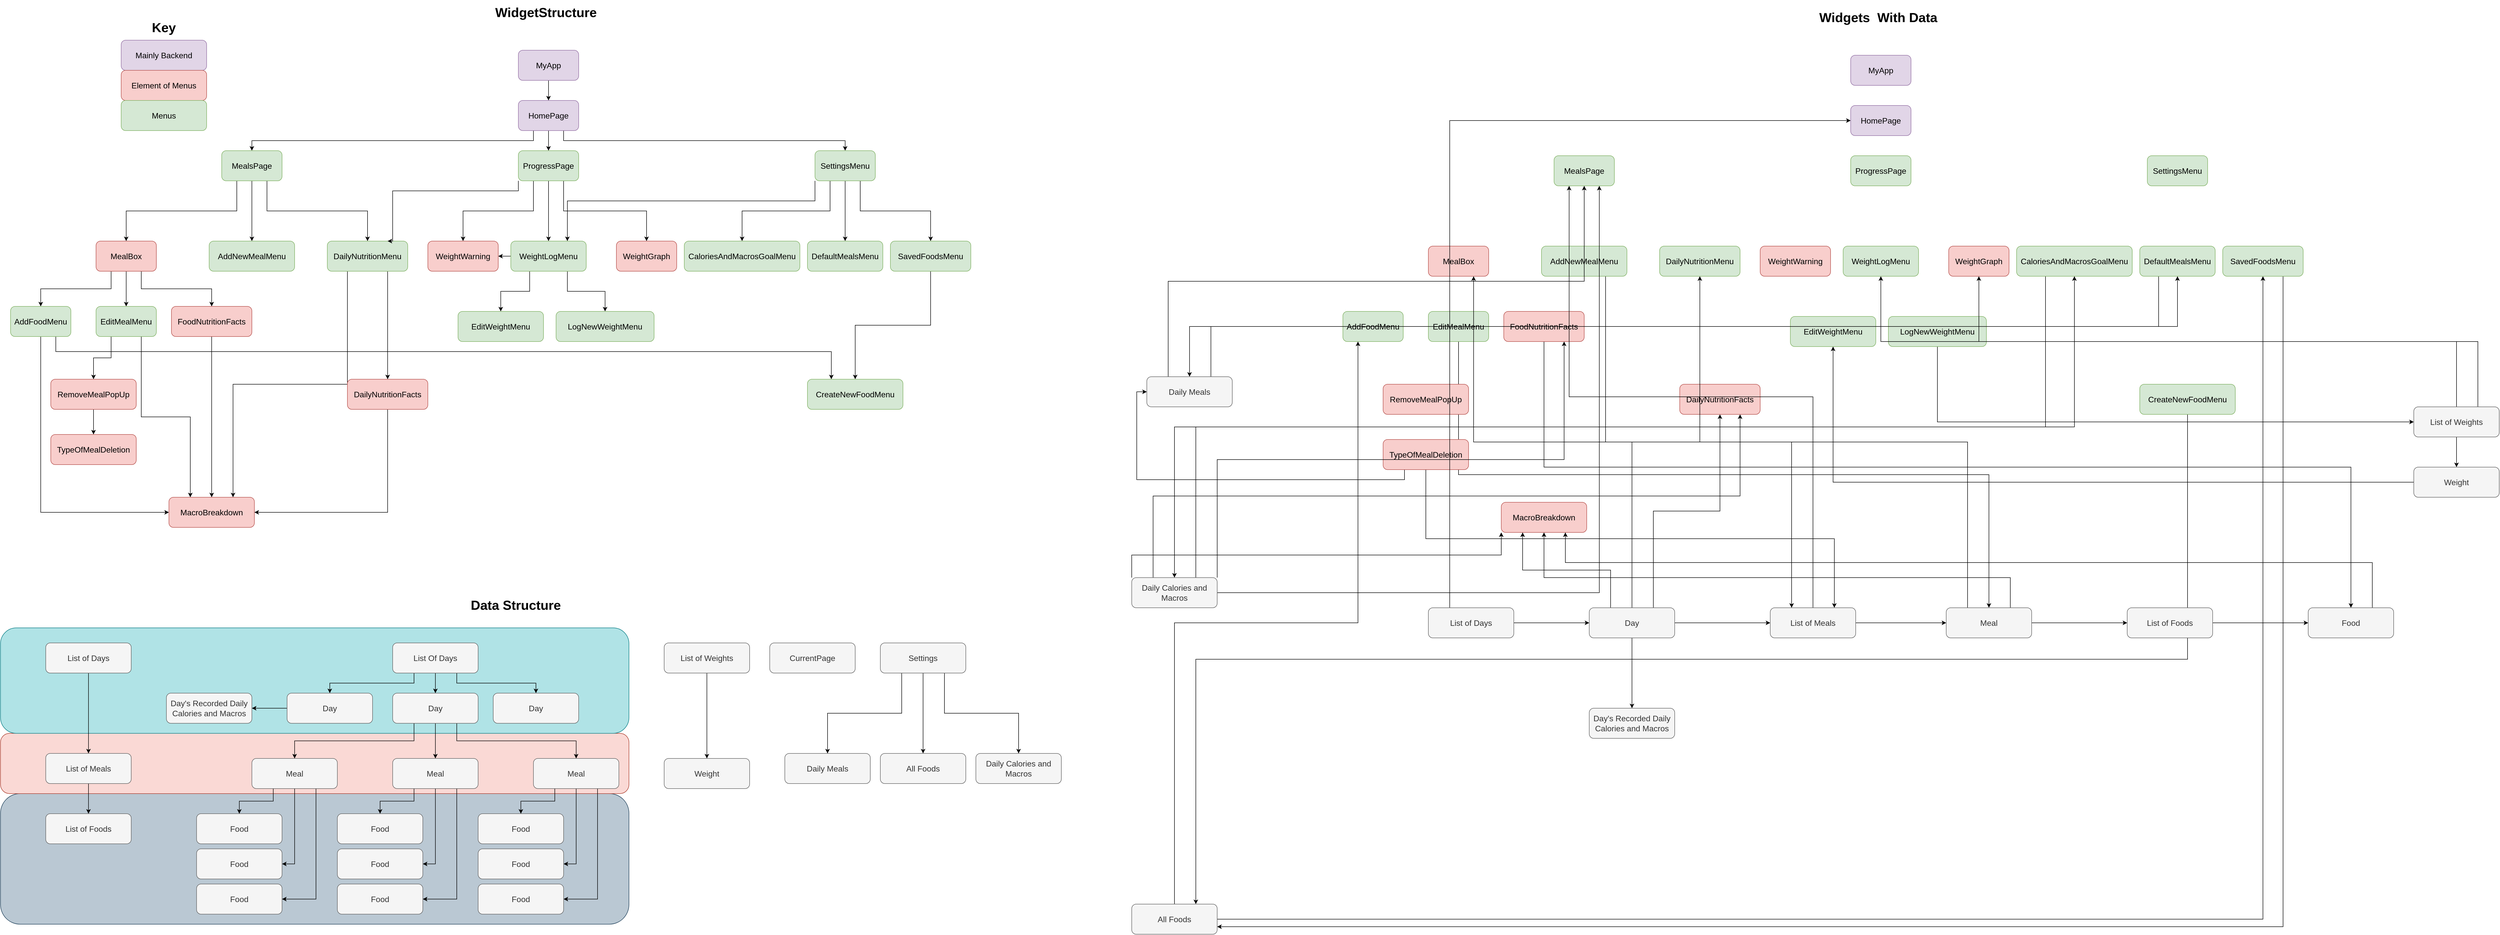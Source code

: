 <mxfile version="27.1.4">
  <diagram name="Page-1" id="GpMNLTKQVCM_7AERzQnK">
    <mxGraphModel dx="2887" dy="2219" grid="1" gridSize="10" guides="1" tooltips="1" connect="1" arrows="1" fold="1" page="1" pageScale="1" pageWidth="850" pageHeight="1100" math="0" shadow="0">
      <root>
        <mxCell id="0" />
        <mxCell id="1" parent="0" />
        <mxCell id="REJr0tu38mBbnm2SPOuz-141" value="" style="rounded=1;whiteSpace=wrap;html=1;fillColor=#bac8d3;strokeColor=#23445d;" parent="1" vertex="1">
          <mxGeometry x="-680" y="1460" width="1250" height="260" as="geometry" />
        </mxCell>
        <mxCell id="REJr0tu38mBbnm2SPOuz-140" value="" style="rounded=1;whiteSpace=wrap;html=1;fillColor=#fad9d5;strokeColor=#ae4132;" parent="1" vertex="1">
          <mxGeometry x="-680" y="1340" width="1250" height="120" as="geometry" />
        </mxCell>
        <mxCell id="REJr0tu38mBbnm2SPOuz-139" value="" style="rounded=1;whiteSpace=wrap;html=1;fillColor=#b0e3e6;strokeColor=#0e8088;" parent="1" vertex="1">
          <mxGeometry x="-680" y="1130" width="1250" height="210" as="geometry" />
        </mxCell>
        <mxCell id="REJr0tu38mBbnm2SPOuz-14" style="edgeStyle=orthogonalEdgeStyle;rounded=0;orthogonalLoop=1;jettySize=auto;html=1;exitX=0.25;exitY=1;exitDx=0;exitDy=0;entryX=0.5;entryY=0;entryDx=0;entryDy=0;" parent="1" source="REJr0tu38mBbnm2SPOuz-1" target="REJr0tu38mBbnm2SPOuz-3" edge="1">
          <mxGeometry relative="1" as="geometry" />
        </mxCell>
        <mxCell id="REJr0tu38mBbnm2SPOuz-43" style="edgeStyle=orthogonalEdgeStyle;rounded=0;orthogonalLoop=1;jettySize=auto;html=1;exitX=0.5;exitY=1;exitDx=0;exitDy=0;entryX=0.5;entryY=0;entryDx=0;entryDy=0;" parent="1" source="REJr0tu38mBbnm2SPOuz-1" target="REJr0tu38mBbnm2SPOuz-27" edge="1">
          <mxGeometry relative="1" as="geometry" />
        </mxCell>
        <mxCell id="REJr0tu38mBbnm2SPOuz-45" style="edgeStyle=orthogonalEdgeStyle;rounded=0;orthogonalLoop=1;jettySize=auto;html=1;exitX=0.75;exitY=1;exitDx=0;exitDy=0;entryX=0.5;entryY=0;entryDx=0;entryDy=0;" parent="1" source="REJr0tu38mBbnm2SPOuz-1" target="REJr0tu38mBbnm2SPOuz-44" edge="1">
          <mxGeometry relative="1" as="geometry" />
        </mxCell>
        <mxCell id="REJr0tu38mBbnm2SPOuz-1" value="HomePage" style="rounded=1;whiteSpace=wrap;html=1;fillColor=#e1d5e7;strokeColor=#9673a6;fontSize=16;fontStyle=0" parent="1" vertex="1">
          <mxGeometry x="350" y="80" width="120" height="60" as="geometry" />
        </mxCell>
        <mxCell id="REJr0tu38mBbnm2SPOuz-42" style="edgeStyle=orthogonalEdgeStyle;rounded=0;orthogonalLoop=1;jettySize=auto;html=1;exitX=0.5;exitY=1;exitDx=0;exitDy=0;entryX=0.5;entryY=0;entryDx=0;entryDy=0;" parent="1" source="REJr0tu38mBbnm2SPOuz-2" target="REJr0tu38mBbnm2SPOuz-1" edge="1">
          <mxGeometry relative="1" as="geometry" />
        </mxCell>
        <mxCell id="REJr0tu38mBbnm2SPOuz-2" value="MyApp" style="rounded=1;whiteSpace=wrap;html=1;fillColor=#e1d5e7;strokeColor=#9673a6;fontSize=16;fontStyle=0" parent="1" vertex="1">
          <mxGeometry x="350" y="-20" width="120" height="60" as="geometry" />
        </mxCell>
        <mxCell id="REJr0tu38mBbnm2SPOuz-15" style="edgeStyle=orthogonalEdgeStyle;rounded=0;orthogonalLoop=1;jettySize=auto;html=1;exitX=0.25;exitY=1;exitDx=0;exitDy=0;entryX=0.5;entryY=0;entryDx=0;entryDy=0;" parent="1" source="REJr0tu38mBbnm2SPOuz-3" target="REJr0tu38mBbnm2SPOuz-4" edge="1">
          <mxGeometry relative="1" as="geometry" />
        </mxCell>
        <mxCell id="REJr0tu38mBbnm2SPOuz-16" style="edgeStyle=orthogonalEdgeStyle;rounded=0;orthogonalLoop=1;jettySize=auto;html=1;exitX=0.5;exitY=1;exitDx=0;exitDy=0;entryX=0.5;entryY=0;entryDx=0;entryDy=0;" parent="1" source="REJr0tu38mBbnm2SPOuz-3" target="REJr0tu38mBbnm2SPOuz-9" edge="1">
          <mxGeometry relative="1" as="geometry" />
        </mxCell>
        <mxCell id="REJr0tu38mBbnm2SPOuz-17" style="edgeStyle=orthogonalEdgeStyle;rounded=0;orthogonalLoop=1;jettySize=auto;html=1;exitX=0.75;exitY=1;exitDx=0;exitDy=0;entryX=0.5;entryY=0;entryDx=0;entryDy=0;" parent="1" source="REJr0tu38mBbnm2SPOuz-3" target="REJr0tu38mBbnm2SPOuz-12" edge="1">
          <mxGeometry relative="1" as="geometry" />
        </mxCell>
        <mxCell id="REJr0tu38mBbnm2SPOuz-3" value="MealsPage" style="rounded=1;whiteSpace=wrap;html=1;fillColor=#d5e8d4;strokeColor=#82b366;fontSize=16;fontStyle=0" parent="1" vertex="1">
          <mxGeometry x="-240" y="180" width="120" height="60" as="geometry" />
        </mxCell>
        <mxCell id="REJr0tu38mBbnm2SPOuz-18" style="edgeStyle=orthogonalEdgeStyle;rounded=0;orthogonalLoop=1;jettySize=auto;html=1;exitX=0.5;exitY=1;exitDx=0;exitDy=0;entryX=0.5;entryY=0;entryDx=0;entryDy=0;" parent="1" source="REJr0tu38mBbnm2SPOuz-4" target="REJr0tu38mBbnm2SPOuz-6" edge="1">
          <mxGeometry relative="1" as="geometry" />
        </mxCell>
        <mxCell id="REJr0tu38mBbnm2SPOuz-19" style="edgeStyle=orthogonalEdgeStyle;rounded=0;orthogonalLoop=1;jettySize=auto;html=1;exitX=0.25;exitY=1;exitDx=0;exitDy=0;entryX=0.5;entryY=0;entryDx=0;entryDy=0;" parent="1" source="REJr0tu38mBbnm2SPOuz-4" target="REJr0tu38mBbnm2SPOuz-5" edge="1">
          <mxGeometry relative="1" as="geometry" />
        </mxCell>
        <mxCell id="REJr0tu38mBbnm2SPOuz-20" style="edgeStyle=orthogonalEdgeStyle;rounded=0;orthogonalLoop=1;jettySize=auto;html=1;exitX=0.75;exitY=1;exitDx=0;exitDy=0;entryX=0.5;entryY=0;entryDx=0;entryDy=0;" parent="1" source="REJr0tu38mBbnm2SPOuz-4" target="REJr0tu38mBbnm2SPOuz-10" edge="1">
          <mxGeometry relative="1" as="geometry" />
        </mxCell>
        <mxCell id="REJr0tu38mBbnm2SPOuz-4" value="MealBox" style="rounded=1;whiteSpace=wrap;html=1;fillColor=#f8cecc;strokeColor=#b85450;fontSize=16;fontStyle=0" parent="1" vertex="1">
          <mxGeometry x="-490" y="360" width="120" height="60" as="geometry" />
        </mxCell>
        <mxCell id="REJr0tu38mBbnm2SPOuz-24" style="edgeStyle=orthogonalEdgeStyle;rounded=0;orthogonalLoop=1;jettySize=auto;html=1;exitX=0.5;exitY=1;exitDx=0;exitDy=0;entryX=0;entryY=0.5;entryDx=0;entryDy=0;" parent="1" source="REJr0tu38mBbnm2SPOuz-5" target="REJr0tu38mBbnm2SPOuz-11" edge="1">
          <mxGeometry relative="1" as="geometry" />
        </mxCell>
        <mxCell id="REJr0tu38mBbnm2SPOuz-55" style="edgeStyle=orthogonalEdgeStyle;rounded=0;orthogonalLoop=1;jettySize=auto;html=1;exitX=0.75;exitY=1;exitDx=0;exitDy=0;entryX=0.25;entryY=0;entryDx=0;entryDy=0;" parent="1" source="REJr0tu38mBbnm2SPOuz-5" target="REJr0tu38mBbnm2SPOuz-54" edge="1">
          <mxGeometry relative="1" as="geometry">
            <Array as="points">
              <mxPoint x="-570" y="580" />
              <mxPoint x="972" y="580" />
            </Array>
          </mxGeometry>
        </mxCell>
        <mxCell id="REJr0tu38mBbnm2SPOuz-5" value="AddFoodMenu" style="rounded=1;whiteSpace=wrap;html=1;fillColor=#d5e8d4;strokeColor=#82b366;fontSize=16;fontStyle=0" parent="1" vertex="1">
          <mxGeometry x="-660" y="490" width="120" height="60" as="geometry" />
        </mxCell>
        <mxCell id="REJr0tu38mBbnm2SPOuz-21" style="edgeStyle=orthogonalEdgeStyle;rounded=0;orthogonalLoop=1;jettySize=auto;html=1;exitX=0.25;exitY=1;exitDx=0;exitDy=0;entryX=0.5;entryY=0;entryDx=0;entryDy=0;" parent="1" source="REJr0tu38mBbnm2SPOuz-6" target="REJr0tu38mBbnm2SPOuz-7" edge="1">
          <mxGeometry relative="1" as="geometry" />
        </mxCell>
        <mxCell id="REJr0tu38mBbnm2SPOuz-23" style="edgeStyle=orthogonalEdgeStyle;rounded=0;orthogonalLoop=1;jettySize=auto;html=1;exitX=0.75;exitY=1;exitDx=0;exitDy=0;entryX=0.25;entryY=0;entryDx=0;entryDy=0;" parent="1" source="REJr0tu38mBbnm2SPOuz-6" target="REJr0tu38mBbnm2SPOuz-11" edge="1">
          <mxGeometry relative="1" as="geometry" />
        </mxCell>
        <mxCell id="REJr0tu38mBbnm2SPOuz-6" value="EditMealMenu" style="rounded=1;whiteSpace=wrap;html=1;fillColor=#d5e8d4;strokeColor=#82b366;fontSize=16;fontStyle=0" parent="1" vertex="1">
          <mxGeometry x="-490" y="490" width="120" height="60" as="geometry" />
        </mxCell>
        <mxCell id="REJr0tu38mBbnm2SPOuz-22" style="edgeStyle=orthogonalEdgeStyle;rounded=0;orthogonalLoop=1;jettySize=auto;html=1;exitX=0.5;exitY=1;exitDx=0;exitDy=0;entryX=0.5;entryY=0;entryDx=0;entryDy=0;" parent="1" source="REJr0tu38mBbnm2SPOuz-7" target="REJr0tu38mBbnm2SPOuz-8" edge="1">
          <mxGeometry relative="1" as="geometry" />
        </mxCell>
        <mxCell id="REJr0tu38mBbnm2SPOuz-7" value="RemoveMealPopUp" style="rounded=1;whiteSpace=wrap;html=1;fillColor=#f8cecc;strokeColor=#b85450;fontSize=16;fontStyle=0" parent="1" vertex="1">
          <mxGeometry x="-580" y="635" width="170" height="60" as="geometry" />
        </mxCell>
        <mxCell id="REJr0tu38mBbnm2SPOuz-8" value="TypeOfMealDeletion" style="rounded=1;whiteSpace=wrap;html=1;fillColor=#f8cecc;strokeColor=#b85450;fontSize=16;fontStyle=0" parent="1" vertex="1">
          <mxGeometry x="-580" y="745" width="170" height="60" as="geometry" />
        </mxCell>
        <mxCell id="REJr0tu38mBbnm2SPOuz-9" value="AddNewMealMenu" style="rounded=1;whiteSpace=wrap;html=1;fillColor=#d5e8d4;strokeColor=#82b366;fontSize=16;fontStyle=0" parent="1" vertex="1">
          <mxGeometry x="-265" y="360" width="170" height="60" as="geometry" />
        </mxCell>
        <mxCell id="REJr0tu38mBbnm2SPOuz-25" style="edgeStyle=orthogonalEdgeStyle;rounded=0;orthogonalLoop=1;jettySize=auto;html=1;exitX=0.5;exitY=1;exitDx=0;exitDy=0;entryX=0.5;entryY=0;entryDx=0;entryDy=0;" parent="1" source="REJr0tu38mBbnm2SPOuz-10" target="REJr0tu38mBbnm2SPOuz-11" edge="1">
          <mxGeometry relative="1" as="geometry" />
        </mxCell>
        <mxCell id="REJr0tu38mBbnm2SPOuz-10" value="FoodNutritionFacts" style="rounded=1;whiteSpace=wrap;html=1;fillColor=#f8cecc;strokeColor=#b85450;fontSize=16;fontStyle=0" parent="1" vertex="1">
          <mxGeometry x="-340" y="490" width="160" height="60" as="geometry" />
        </mxCell>
        <mxCell id="REJr0tu38mBbnm2SPOuz-11" value="MacroBreakdown" style="rounded=1;whiteSpace=wrap;html=1;fillColor=#f8cecc;strokeColor=#b85450;fontSize=16;fontStyle=0" parent="1" vertex="1">
          <mxGeometry x="-345" y="870" width="170" height="60" as="geometry" />
        </mxCell>
        <mxCell id="REJr0tu38mBbnm2SPOuz-26" style="edgeStyle=orthogonalEdgeStyle;rounded=0;orthogonalLoop=1;jettySize=auto;html=1;exitX=0.25;exitY=1;exitDx=0;exitDy=0;entryX=0.75;entryY=0;entryDx=0;entryDy=0;" parent="1" source="REJr0tu38mBbnm2SPOuz-12" target="REJr0tu38mBbnm2SPOuz-11" edge="1">
          <mxGeometry relative="1" as="geometry" />
        </mxCell>
        <mxCell id="REJr0tu38mBbnm2SPOuz-37" style="edgeStyle=orthogonalEdgeStyle;rounded=0;orthogonalLoop=1;jettySize=auto;html=1;exitX=0.75;exitY=1;exitDx=0;exitDy=0;entryX=0.5;entryY=0;entryDx=0;entryDy=0;" parent="1" source="REJr0tu38mBbnm2SPOuz-12" target="REJr0tu38mBbnm2SPOuz-36" edge="1">
          <mxGeometry relative="1" as="geometry" />
        </mxCell>
        <mxCell id="REJr0tu38mBbnm2SPOuz-12" value="DailyNutritionMenu" style="rounded=1;whiteSpace=wrap;html=1;fillColor=#d5e8d4;strokeColor=#82b366;fontSize=16;fontStyle=0" parent="1" vertex="1">
          <mxGeometry x="-30" y="360" width="160" height="60" as="geometry" />
        </mxCell>
        <mxCell id="REJr0tu38mBbnm2SPOuz-29" style="edgeStyle=orthogonalEdgeStyle;rounded=0;orthogonalLoop=1;jettySize=auto;html=1;exitX=0;exitY=1;exitDx=0;exitDy=0;entryX=0.75;entryY=0;entryDx=0;entryDy=0;" parent="1" source="REJr0tu38mBbnm2SPOuz-27" target="REJr0tu38mBbnm2SPOuz-12" edge="1">
          <mxGeometry relative="1" as="geometry">
            <Array as="points">
              <mxPoint x="350" y="260" />
              <mxPoint x="100" y="260" />
            </Array>
          </mxGeometry>
        </mxCell>
        <mxCell id="REJr0tu38mBbnm2SPOuz-34" style="edgeStyle=orthogonalEdgeStyle;rounded=0;orthogonalLoop=1;jettySize=auto;html=1;exitX=0.5;exitY=1;exitDx=0;exitDy=0;entryX=0.5;entryY=0;entryDx=0;entryDy=0;" parent="1" source="REJr0tu38mBbnm2SPOuz-27" target="REJr0tu38mBbnm2SPOuz-30" edge="1">
          <mxGeometry relative="1" as="geometry" />
        </mxCell>
        <mxCell id="REJr0tu38mBbnm2SPOuz-35" style="edgeStyle=orthogonalEdgeStyle;rounded=0;orthogonalLoop=1;jettySize=auto;html=1;exitX=0.75;exitY=1;exitDx=0;exitDy=0;entryX=0.5;entryY=0;entryDx=0;entryDy=0;" parent="1" source="REJr0tu38mBbnm2SPOuz-27" target="REJr0tu38mBbnm2SPOuz-31" edge="1">
          <mxGeometry relative="1" as="geometry" />
        </mxCell>
        <mxCell id="REJr0tu38mBbnm2SPOuz-58" style="edgeStyle=orthogonalEdgeStyle;rounded=0;orthogonalLoop=1;jettySize=auto;html=1;exitX=0.25;exitY=1;exitDx=0;exitDy=0;entryX=0.5;entryY=0;entryDx=0;entryDy=0;" parent="1" source="REJr0tu38mBbnm2SPOuz-27" target="REJr0tu38mBbnm2SPOuz-32" edge="1">
          <mxGeometry relative="1" as="geometry" />
        </mxCell>
        <mxCell id="REJr0tu38mBbnm2SPOuz-27" value="ProgressPage" style="rounded=1;whiteSpace=wrap;html=1;fillColor=#d5e8d4;strokeColor=#82b366;fontSize=16;fontStyle=0" parent="1" vertex="1">
          <mxGeometry x="350" y="180" width="120" height="60" as="geometry" />
        </mxCell>
        <mxCell id="REJr0tu38mBbnm2SPOuz-39" style="edgeStyle=orthogonalEdgeStyle;rounded=0;orthogonalLoop=1;jettySize=auto;html=1;exitX=0.25;exitY=1;exitDx=0;exitDy=0;entryX=0.5;entryY=0;entryDx=0;entryDy=0;" parent="1" source="REJr0tu38mBbnm2SPOuz-30" target="REJr0tu38mBbnm2SPOuz-38" edge="1">
          <mxGeometry relative="1" as="geometry" />
        </mxCell>
        <mxCell id="REJr0tu38mBbnm2SPOuz-41" style="edgeStyle=orthogonalEdgeStyle;rounded=0;orthogonalLoop=1;jettySize=auto;html=1;exitX=0.75;exitY=1;exitDx=0;exitDy=0;entryX=0.5;entryY=0;entryDx=0;entryDy=0;" parent="1" source="REJr0tu38mBbnm2SPOuz-30" target="REJr0tu38mBbnm2SPOuz-40" edge="1">
          <mxGeometry relative="1" as="geometry" />
        </mxCell>
        <mxCell id="REJr0tu38mBbnm2SPOuz-65" style="edgeStyle=orthogonalEdgeStyle;rounded=0;orthogonalLoop=1;jettySize=auto;html=1;exitX=0;exitY=0.5;exitDx=0;exitDy=0;entryX=1;entryY=0.5;entryDx=0;entryDy=0;" parent="1" source="REJr0tu38mBbnm2SPOuz-30" target="REJr0tu38mBbnm2SPOuz-32" edge="1">
          <mxGeometry relative="1" as="geometry" />
        </mxCell>
        <mxCell id="REJr0tu38mBbnm2SPOuz-30" value="WeightLogMenu" style="rounded=1;whiteSpace=wrap;html=1;fillColor=#d5e8d4;strokeColor=#82b366;fontSize=16;fontStyle=0" parent="1" vertex="1">
          <mxGeometry x="335" y="360" width="150" height="60" as="geometry" />
        </mxCell>
        <mxCell id="REJr0tu38mBbnm2SPOuz-31" value="WeightGraph" style="rounded=1;whiteSpace=wrap;html=1;fillColor=#f8cecc;strokeColor=#b85450;fontSize=16;fontStyle=0" parent="1" vertex="1">
          <mxGeometry x="545" y="360" width="120" height="60" as="geometry" />
        </mxCell>
        <mxCell id="REJr0tu38mBbnm2SPOuz-32" value="WeightWarning" style="rounded=1;whiteSpace=wrap;html=1;fillColor=#f8cecc;strokeColor=#b85450;fontSize=16;fontStyle=0" parent="1" vertex="1">
          <mxGeometry x="170" y="360" width="140" height="60" as="geometry" />
        </mxCell>
        <mxCell id="REJr0tu38mBbnm2SPOuz-62" style="edgeStyle=orthogonalEdgeStyle;rounded=0;orthogonalLoop=1;jettySize=auto;html=1;exitX=0.5;exitY=1;exitDx=0;exitDy=0;entryX=1;entryY=0.5;entryDx=0;entryDy=0;" parent="1" source="REJr0tu38mBbnm2SPOuz-36" target="REJr0tu38mBbnm2SPOuz-11" edge="1">
          <mxGeometry relative="1" as="geometry" />
        </mxCell>
        <mxCell id="REJr0tu38mBbnm2SPOuz-36" value="DailyNutritionFacts" style="rounded=1;whiteSpace=wrap;html=1;fillColor=#f8cecc;strokeColor=#b85450;fontSize=16;fontStyle=0" parent="1" vertex="1">
          <mxGeometry x="10" y="635" width="160" height="60" as="geometry" />
        </mxCell>
        <mxCell id="REJr0tu38mBbnm2SPOuz-38" value="EditWeightMenu" style="rounded=1;whiteSpace=wrap;html=1;fillColor=#d5e8d4;strokeColor=#82b366;fontSize=16;fontStyle=0" parent="1" vertex="1">
          <mxGeometry x="230" y="500" width="170" height="60" as="geometry" />
        </mxCell>
        <mxCell id="REJr0tu38mBbnm2SPOuz-40" value="LogNewWeightMenu" style="rounded=1;whiteSpace=wrap;html=1;fillColor=#d5e8d4;strokeColor=#82b366;fontSize=16;fontStyle=0" parent="1" vertex="1">
          <mxGeometry x="425" y="500" width="195" height="60" as="geometry" />
        </mxCell>
        <mxCell id="REJr0tu38mBbnm2SPOuz-47" style="edgeStyle=orthogonalEdgeStyle;rounded=0;orthogonalLoop=1;jettySize=auto;html=1;exitX=0.25;exitY=1;exitDx=0;exitDy=0;entryX=0.5;entryY=0;entryDx=0;entryDy=0;" parent="1" source="REJr0tu38mBbnm2SPOuz-44" target="REJr0tu38mBbnm2SPOuz-46" edge="1">
          <mxGeometry relative="1" as="geometry" />
        </mxCell>
        <mxCell id="REJr0tu38mBbnm2SPOuz-49" style="edgeStyle=orthogonalEdgeStyle;rounded=0;orthogonalLoop=1;jettySize=auto;html=1;exitX=0.5;exitY=1;exitDx=0;exitDy=0;entryX=0.5;entryY=0;entryDx=0;entryDy=0;" parent="1" source="REJr0tu38mBbnm2SPOuz-44" target="REJr0tu38mBbnm2SPOuz-48" edge="1">
          <mxGeometry relative="1" as="geometry" />
        </mxCell>
        <mxCell id="REJr0tu38mBbnm2SPOuz-51" style="edgeStyle=orthogonalEdgeStyle;rounded=0;orthogonalLoop=1;jettySize=auto;html=1;exitX=0.75;exitY=1;exitDx=0;exitDy=0;entryX=0.5;entryY=0;entryDx=0;entryDy=0;" parent="1" source="REJr0tu38mBbnm2SPOuz-44" target="REJr0tu38mBbnm2SPOuz-50" edge="1">
          <mxGeometry relative="1" as="geometry" />
        </mxCell>
        <mxCell id="REJr0tu38mBbnm2SPOuz-66" style="edgeStyle=orthogonalEdgeStyle;rounded=0;orthogonalLoop=1;jettySize=auto;html=1;exitX=0;exitY=1;exitDx=0;exitDy=0;entryX=0.75;entryY=0;entryDx=0;entryDy=0;" parent="1" source="REJr0tu38mBbnm2SPOuz-44" target="REJr0tu38mBbnm2SPOuz-30" edge="1">
          <mxGeometry relative="1" as="geometry">
            <Array as="points">
              <mxPoint x="940" y="280" />
              <mxPoint x="447" y="280" />
            </Array>
          </mxGeometry>
        </mxCell>
        <mxCell id="REJr0tu38mBbnm2SPOuz-44" value="SettingsMenu" style="rounded=1;whiteSpace=wrap;html=1;fillColor=#d5e8d4;strokeColor=#82b366;fontSize=16;fontStyle=0" parent="1" vertex="1">
          <mxGeometry x="940" y="180" width="120" height="60" as="geometry" />
        </mxCell>
        <mxCell id="REJr0tu38mBbnm2SPOuz-46" value="CaloriesAndMacrosGoalMenu" style="rounded=1;whiteSpace=wrap;html=1;fillColor=#d5e8d4;strokeColor=#82b366;fontSize=16;fontStyle=0" parent="1" vertex="1">
          <mxGeometry x="680" y="360" width="230" height="60" as="geometry" />
        </mxCell>
        <mxCell id="REJr0tu38mBbnm2SPOuz-48" value="DefaultMealsMenu" style="rounded=1;whiteSpace=wrap;html=1;fillColor=#d5e8d4;strokeColor=#82b366;fontSize=16;fontStyle=0" parent="1" vertex="1">
          <mxGeometry x="925" y="360" width="150" height="60" as="geometry" />
        </mxCell>
        <mxCell id="REJr0tu38mBbnm2SPOuz-56" style="edgeStyle=orthogonalEdgeStyle;rounded=0;orthogonalLoop=1;jettySize=auto;html=1;exitX=0.5;exitY=1;exitDx=0;exitDy=0;entryX=0.5;entryY=0;entryDx=0;entryDy=0;" parent="1" source="REJr0tu38mBbnm2SPOuz-50" target="REJr0tu38mBbnm2SPOuz-54" edge="1">
          <mxGeometry relative="1" as="geometry" />
        </mxCell>
        <mxCell id="REJr0tu38mBbnm2SPOuz-50" value="SavedFoodsMenu" style="rounded=1;whiteSpace=wrap;html=1;fillColor=#d5e8d4;strokeColor=#82b366;fontSize=16;fontStyle=0" parent="1" vertex="1">
          <mxGeometry x="1090" y="360" width="160" height="60" as="geometry" />
        </mxCell>
        <mxCell id="REJr0tu38mBbnm2SPOuz-54" value="CreateNewFoodMenu" style="rounded=1;whiteSpace=wrap;html=1;fillColor=#d5e8d4;strokeColor=#82b366;fontSize=16;fontStyle=0" parent="1" vertex="1">
          <mxGeometry x="925" y="635" width="190" height="60" as="geometry" />
        </mxCell>
        <mxCell id="REJr0tu38mBbnm2SPOuz-72" value="&lt;font style=&quot;font-size: 16px;&quot;&gt;Mainly Backend&lt;/font&gt;" style="rounded=1;whiteSpace=wrap;html=1;fillColor=#e1d5e7;strokeColor=#9673a6;" parent="1" vertex="1">
          <mxGeometry x="-440" y="-40" width="170" height="60" as="geometry" />
        </mxCell>
        <mxCell id="REJr0tu38mBbnm2SPOuz-73" value="&lt;span style=&quot;font-size: 16px;&quot;&gt;Element of Menus&lt;/span&gt;" style="rounded=1;whiteSpace=wrap;html=1;fillColor=#f8cecc;strokeColor=#b85450;" parent="1" vertex="1">
          <mxGeometry x="-440" y="20" width="170" height="60" as="geometry" />
        </mxCell>
        <mxCell id="REJr0tu38mBbnm2SPOuz-74" value="&lt;font style=&quot;font-size: 16px;&quot;&gt;Menus&lt;/font&gt;" style="rounded=1;whiteSpace=wrap;html=1;fillColor=#d5e8d4;strokeColor=#82b366;" parent="1" vertex="1">
          <mxGeometry x="-440" y="80" width="170" height="60" as="geometry" />
        </mxCell>
        <mxCell id="REJr0tu38mBbnm2SPOuz-81" value="&lt;span style=&quot;font-size: 16px;&quot;&gt;Food&lt;/span&gt;" style="rounded=1;whiteSpace=wrap;html=1;fillColor=#f5f5f5;strokeColor=#666666;fontColor=#333333;" parent="1" vertex="1">
          <mxGeometry x="-290" y="1500" width="170" height="60" as="geometry" />
        </mxCell>
        <mxCell id="REJr0tu38mBbnm2SPOuz-90" style="edgeStyle=orthogonalEdgeStyle;rounded=0;orthogonalLoop=1;jettySize=auto;html=1;exitX=0.25;exitY=1;exitDx=0;exitDy=0;entryX=0.5;entryY=0;entryDx=0;entryDy=0;" parent="1" source="REJr0tu38mBbnm2SPOuz-82" target="REJr0tu38mBbnm2SPOuz-81" edge="1">
          <mxGeometry relative="1" as="geometry" />
        </mxCell>
        <mxCell id="REJr0tu38mBbnm2SPOuz-93" style="edgeStyle=orthogonalEdgeStyle;rounded=0;orthogonalLoop=1;jettySize=auto;html=1;exitX=0.5;exitY=1;exitDx=0;exitDy=0;entryX=1;entryY=0.5;entryDx=0;entryDy=0;" parent="1" source="REJr0tu38mBbnm2SPOuz-82" target="REJr0tu38mBbnm2SPOuz-91" edge="1">
          <mxGeometry relative="1" as="geometry" />
        </mxCell>
        <mxCell id="REJr0tu38mBbnm2SPOuz-94" style="edgeStyle=orthogonalEdgeStyle;rounded=0;orthogonalLoop=1;jettySize=auto;html=1;exitX=0.75;exitY=1;exitDx=0;exitDy=0;entryX=1;entryY=0.5;entryDx=0;entryDy=0;" parent="1" source="REJr0tu38mBbnm2SPOuz-82" target="REJr0tu38mBbnm2SPOuz-92" edge="1">
          <mxGeometry relative="1" as="geometry" />
        </mxCell>
        <mxCell id="REJr0tu38mBbnm2SPOuz-82" value="&lt;font style=&quot;font-size: 16px;&quot;&gt;Meal&lt;/font&gt;" style="rounded=1;whiteSpace=wrap;html=1;fillColor=#f5f5f5;strokeColor=#666666;fontColor=#333333;" parent="1" vertex="1">
          <mxGeometry x="-180" y="1390" width="170" height="60" as="geometry" />
        </mxCell>
        <mxCell id="REJr0tu38mBbnm2SPOuz-83" value="&lt;span style=&quot;font-size: 16px;&quot;&gt;CurrentPage&lt;/span&gt;" style="rounded=1;whiteSpace=wrap;html=1;fillColor=#f5f5f5;strokeColor=#666666;fontColor=#333333;" parent="1" vertex="1">
          <mxGeometry x="850" y="1160" width="170" height="60" as="geometry" />
        </mxCell>
        <mxCell id="REJr0tu38mBbnm2SPOuz-89" style="edgeStyle=orthogonalEdgeStyle;rounded=0;orthogonalLoop=1;jettySize=auto;html=1;exitX=0.25;exitY=1;exitDx=0;exitDy=0;entryX=0.5;entryY=0;entryDx=0;entryDy=0;" parent="1" source="REJr0tu38mBbnm2SPOuz-84" target="REJr0tu38mBbnm2SPOuz-82" edge="1">
          <mxGeometry relative="1" as="geometry" />
        </mxCell>
        <mxCell id="REJr0tu38mBbnm2SPOuz-123" style="edgeStyle=orthogonalEdgeStyle;rounded=0;orthogonalLoop=1;jettySize=auto;html=1;exitX=0.5;exitY=1;exitDx=0;exitDy=0;entryX=0.5;entryY=0;entryDx=0;entryDy=0;" parent="1" source="REJr0tu38mBbnm2SPOuz-84" target="REJr0tu38mBbnm2SPOuz-113" edge="1">
          <mxGeometry relative="1" as="geometry" />
        </mxCell>
        <mxCell id="REJr0tu38mBbnm2SPOuz-124" style="edgeStyle=orthogonalEdgeStyle;rounded=0;orthogonalLoop=1;jettySize=auto;html=1;exitX=0.75;exitY=1;exitDx=0;exitDy=0;entryX=0.5;entryY=0;entryDx=0;entryDy=0;" parent="1" source="REJr0tu38mBbnm2SPOuz-84" target="REJr0tu38mBbnm2SPOuz-120" edge="1">
          <mxGeometry relative="1" as="geometry" />
        </mxCell>
        <mxCell id="REJr0tu38mBbnm2SPOuz-84" value="&lt;font style=&quot;font-size: 16px;&quot;&gt;Day&lt;/font&gt;" style="rounded=1;whiteSpace=wrap;html=1;fillColor=#f5f5f5;strokeColor=#666666;fontColor=#333333;" parent="1" vertex="1">
          <mxGeometry x="100" y="1260" width="170" height="60" as="geometry" />
        </mxCell>
        <mxCell id="REJr0tu38mBbnm2SPOuz-86" value="&lt;span style=&quot;font-size: 16px;&quot;&gt;Weight&lt;/span&gt;" style="rounded=1;whiteSpace=wrap;html=1;fillColor=#f5f5f5;strokeColor=#666666;fontColor=#333333;" parent="1" vertex="1">
          <mxGeometry x="640" y="1390" width="170" height="60" as="geometry" />
        </mxCell>
        <mxCell id="REJr0tu38mBbnm2SPOuz-88" style="edgeStyle=orthogonalEdgeStyle;rounded=0;orthogonalLoop=1;jettySize=auto;html=1;exitX=0.5;exitY=1;exitDx=0;exitDy=0;entryX=0.5;entryY=0;entryDx=0;entryDy=0;" parent="1" source="REJr0tu38mBbnm2SPOuz-87" target="REJr0tu38mBbnm2SPOuz-86" edge="1">
          <mxGeometry relative="1" as="geometry" />
        </mxCell>
        <mxCell id="REJr0tu38mBbnm2SPOuz-87" value="&lt;span style=&quot;font-size: 16px;&quot;&gt;List of Weights&lt;/span&gt;" style="rounded=1;whiteSpace=wrap;html=1;fillColor=#f5f5f5;strokeColor=#666666;fontColor=#333333;" parent="1" vertex="1">
          <mxGeometry x="640" y="1160" width="170" height="60" as="geometry" />
        </mxCell>
        <mxCell id="REJr0tu38mBbnm2SPOuz-91" value="&lt;span style=&quot;font-size: 16px;&quot;&gt;Food&lt;/span&gt;" style="rounded=1;whiteSpace=wrap;html=1;fillColor=#f5f5f5;strokeColor=#666666;fontColor=#333333;" parent="1" vertex="1">
          <mxGeometry x="-290" y="1570" width="170" height="60" as="geometry" />
        </mxCell>
        <mxCell id="REJr0tu38mBbnm2SPOuz-92" value="&lt;span style=&quot;font-size: 16px;&quot;&gt;Food&lt;/span&gt;" style="rounded=1;whiteSpace=wrap;html=1;fillColor=#f5f5f5;strokeColor=#666666;fontColor=#333333;" parent="1" vertex="1">
          <mxGeometry x="-290" y="1640" width="170" height="60" as="geometry" />
        </mxCell>
        <mxCell id="REJr0tu38mBbnm2SPOuz-109" value="&lt;span style=&quot;font-size: 16px;&quot;&gt;Food&lt;/span&gt;" style="rounded=1;whiteSpace=wrap;html=1;fillColor=#f5f5f5;strokeColor=#666666;fontColor=#333333;" parent="1" vertex="1">
          <mxGeometry x="-10" y="1500" width="170" height="60" as="geometry" />
        </mxCell>
        <mxCell id="REJr0tu38mBbnm2SPOuz-110" style="edgeStyle=orthogonalEdgeStyle;rounded=0;orthogonalLoop=1;jettySize=auto;html=1;exitX=0.25;exitY=1;exitDx=0;exitDy=0;entryX=0.5;entryY=0;entryDx=0;entryDy=0;" parent="1" source="REJr0tu38mBbnm2SPOuz-113" target="REJr0tu38mBbnm2SPOuz-109" edge="1">
          <mxGeometry relative="1" as="geometry" />
        </mxCell>
        <mxCell id="REJr0tu38mBbnm2SPOuz-111" style="edgeStyle=orthogonalEdgeStyle;rounded=0;orthogonalLoop=1;jettySize=auto;html=1;exitX=0.5;exitY=1;exitDx=0;exitDy=0;entryX=1;entryY=0.5;entryDx=0;entryDy=0;" parent="1" source="REJr0tu38mBbnm2SPOuz-113" target="REJr0tu38mBbnm2SPOuz-114" edge="1">
          <mxGeometry relative="1" as="geometry" />
        </mxCell>
        <mxCell id="REJr0tu38mBbnm2SPOuz-112" style="edgeStyle=orthogonalEdgeStyle;rounded=0;orthogonalLoop=1;jettySize=auto;html=1;exitX=0.75;exitY=1;exitDx=0;exitDy=0;entryX=1;entryY=0.5;entryDx=0;entryDy=0;" parent="1" source="REJr0tu38mBbnm2SPOuz-113" target="REJr0tu38mBbnm2SPOuz-115" edge="1">
          <mxGeometry relative="1" as="geometry" />
        </mxCell>
        <mxCell id="REJr0tu38mBbnm2SPOuz-113" value="&lt;font style=&quot;font-size: 16px;&quot;&gt;Meal&lt;/font&gt;" style="rounded=1;whiteSpace=wrap;html=1;fillColor=#f5f5f5;strokeColor=#666666;fontColor=#333333;" parent="1" vertex="1">
          <mxGeometry x="100" y="1390" width="170" height="60" as="geometry" />
        </mxCell>
        <mxCell id="REJr0tu38mBbnm2SPOuz-114" value="&lt;span style=&quot;font-size: 16px;&quot;&gt;Food&lt;/span&gt;" style="rounded=1;whiteSpace=wrap;html=1;fillColor=#f5f5f5;strokeColor=#666666;fontColor=#333333;" parent="1" vertex="1">
          <mxGeometry x="-10" y="1570" width="170" height="60" as="geometry" />
        </mxCell>
        <mxCell id="REJr0tu38mBbnm2SPOuz-115" value="&lt;span style=&quot;font-size: 16px;&quot;&gt;Food&lt;/span&gt;" style="rounded=1;whiteSpace=wrap;html=1;fillColor=#f5f5f5;strokeColor=#666666;fontColor=#333333;" parent="1" vertex="1">
          <mxGeometry x="-10" y="1640" width="170" height="60" as="geometry" />
        </mxCell>
        <mxCell id="REJr0tu38mBbnm2SPOuz-116" value="&lt;span style=&quot;font-size: 16px;&quot;&gt;Food&lt;/span&gt;" style="rounded=1;whiteSpace=wrap;html=1;fillColor=#f5f5f5;strokeColor=#666666;fontColor=#333333;" parent="1" vertex="1">
          <mxGeometry x="270" y="1500" width="170" height="60" as="geometry" />
        </mxCell>
        <mxCell id="REJr0tu38mBbnm2SPOuz-117" style="edgeStyle=orthogonalEdgeStyle;rounded=0;orthogonalLoop=1;jettySize=auto;html=1;exitX=0.25;exitY=1;exitDx=0;exitDy=0;entryX=0.5;entryY=0;entryDx=0;entryDy=0;" parent="1" source="REJr0tu38mBbnm2SPOuz-120" target="REJr0tu38mBbnm2SPOuz-116" edge="1">
          <mxGeometry relative="1" as="geometry" />
        </mxCell>
        <mxCell id="REJr0tu38mBbnm2SPOuz-118" style="edgeStyle=orthogonalEdgeStyle;rounded=0;orthogonalLoop=1;jettySize=auto;html=1;exitX=0.5;exitY=1;exitDx=0;exitDy=0;entryX=1;entryY=0.5;entryDx=0;entryDy=0;" parent="1" source="REJr0tu38mBbnm2SPOuz-120" target="REJr0tu38mBbnm2SPOuz-121" edge="1">
          <mxGeometry relative="1" as="geometry" />
        </mxCell>
        <mxCell id="REJr0tu38mBbnm2SPOuz-119" style="edgeStyle=orthogonalEdgeStyle;rounded=0;orthogonalLoop=1;jettySize=auto;html=1;exitX=0.75;exitY=1;exitDx=0;exitDy=0;entryX=1;entryY=0.5;entryDx=0;entryDy=0;" parent="1" source="REJr0tu38mBbnm2SPOuz-120" target="REJr0tu38mBbnm2SPOuz-122" edge="1">
          <mxGeometry relative="1" as="geometry" />
        </mxCell>
        <mxCell id="REJr0tu38mBbnm2SPOuz-120" value="&lt;font style=&quot;font-size: 16px;&quot;&gt;Meal&lt;/font&gt;" style="rounded=1;whiteSpace=wrap;html=1;fillColor=#f5f5f5;strokeColor=#666666;fontColor=#333333;" parent="1" vertex="1">
          <mxGeometry x="380" y="1390" width="170" height="60" as="geometry" />
        </mxCell>
        <mxCell id="REJr0tu38mBbnm2SPOuz-121" value="&lt;span style=&quot;font-size: 16px;&quot;&gt;Food&lt;/span&gt;" style="rounded=1;whiteSpace=wrap;html=1;fillColor=#f5f5f5;strokeColor=#666666;fontColor=#333333;" parent="1" vertex="1">
          <mxGeometry x="270" y="1570" width="170" height="60" as="geometry" />
        </mxCell>
        <mxCell id="REJr0tu38mBbnm2SPOuz-122" value="&lt;span style=&quot;font-size: 16px;&quot;&gt;Food&lt;/span&gt;" style="rounded=1;whiteSpace=wrap;html=1;fillColor=#f5f5f5;strokeColor=#666666;fontColor=#333333;" parent="1" vertex="1">
          <mxGeometry x="270" y="1640" width="170" height="60" as="geometry" />
        </mxCell>
        <mxCell id="REJr0tu38mBbnm2SPOuz-126" style="edgeStyle=orthogonalEdgeStyle;rounded=0;orthogonalLoop=1;jettySize=auto;html=1;exitX=0.5;exitY=1;exitDx=0;exitDy=0;entryX=0.5;entryY=0;entryDx=0;entryDy=0;" parent="1" source="REJr0tu38mBbnm2SPOuz-125" target="REJr0tu38mBbnm2SPOuz-84" edge="1">
          <mxGeometry relative="1" as="geometry" />
        </mxCell>
        <mxCell id="REJr0tu38mBbnm2SPOuz-129" style="edgeStyle=orthogonalEdgeStyle;rounded=0;orthogonalLoop=1;jettySize=auto;html=1;exitX=0.25;exitY=1;exitDx=0;exitDy=0;entryX=0.5;entryY=0;entryDx=0;entryDy=0;" parent="1" source="REJr0tu38mBbnm2SPOuz-125" target="REJr0tu38mBbnm2SPOuz-128" edge="1">
          <mxGeometry relative="1" as="geometry" />
        </mxCell>
        <mxCell id="REJr0tu38mBbnm2SPOuz-130" style="edgeStyle=orthogonalEdgeStyle;rounded=0;orthogonalLoop=1;jettySize=auto;html=1;exitX=0.75;exitY=1;exitDx=0;exitDy=0;entryX=0.5;entryY=0;entryDx=0;entryDy=0;" parent="1" source="REJr0tu38mBbnm2SPOuz-125" target="REJr0tu38mBbnm2SPOuz-127" edge="1">
          <mxGeometry relative="1" as="geometry" />
        </mxCell>
        <mxCell id="REJr0tu38mBbnm2SPOuz-125" value="&lt;font style=&quot;font-size: 16px;&quot;&gt;List Of Days&lt;/font&gt;" style="rounded=1;whiteSpace=wrap;html=1;fillColor=#f5f5f5;strokeColor=#666666;fontColor=#333333;" parent="1" vertex="1">
          <mxGeometry x="100" y="1160" width="170" height="60" as="geometry" />
        </mxCell>
        <mxCell id="REJr0tu38mBbnm2SPOuz-127" value="&lt;font style=&quot;font-size: 16px;&quot;&gt;Day&lt;/font&gt;" style="rounded=1;whiteSpace=wrap;html=1;fillColor=#f5f5f5;strokeColor=#666666;fontColor=#333333;" parent="1" vertex="1">
          <mxGeometry x="300" y="1260" width="170" height="60" as="geometry" />
        </mxCell>
        <mxCell id="mDDYVCjT5NGg4LR3tMuF-8" style="edgeStyle=orthogonalEdgeStyle;rounded=0;orthogonalLoop=1;jettySize=auto;html=1;exitX=0;exitY=0.5;exitDx=0;exitDy=0;entryX=1;entryY=0.5;entryDx=0;entryDy=0;" edge="1" parent="1" source="REJr0tu38mBbnm2SPOuz-128" target="mDDYVCjT5NGg4LR3tMuF-7">
          <mxGeometry relative="1" as="geometry" />
        </mxCell>
        <mxCell id="REJr0tu38mBbnm2SPOuz-128" value="&lt;font style=&quot;font-size: 16px;&quot;&gt;Day&lt;/font&gt;" style="rounded=1;whiteSpace=wrap;html=1;fillColor=#f5f5f5;strokeColor=#666666;fontColor=#333333;" parent="1" vertex="1">
          <mxGeometry x="-110" y="1260" width="170" height="60" as="geometry" />
        </mxCell>
        <mxCell id="REJr0tu38mBbnm2SPOuz-137" style="edgeStyle=orthogonalEdgeStyle;rounded=0;orthogonalLoop=1;jettySize=auto;html=1;exitX=0.5;exitY=1;exitDx=0;exitDy=0;entryX=0.5;entryY=0;entryDx=0;entryDy=0;" parent="1" source="REJr0tu38mBbnm2SPOuz-134" target="REJr0tu38mBbnm2SPOuz-135" edge="1">
          <mxGeometry relative="1" as="geometry" />
        </mxCell>
        <mxCell id="REJr0tu38mBbnm2SPOuz-134" value="&lt;font style=&quot;font-size: 16px;&quot;&gt;List of Days&lt;/font&gt;" style="rounded=1;whiteSpace=wrap;html=1;fillColor=#f5f5f5;strokeColor=#666666;fontColor=#333333;" parent="1" vertex="1">
          <mxGeometry x="-590" y="1160" width="170" height="60" as="geometry" />
        </mxCell>
        <mxCell id="REJr0tu38mBbnm2SPOuz-138" style="edgeStyle=orthogonalEdgeStyle;rounded=0;orthogonalLoop=1;jettySize=auto;html=1;exitX=0.5;exitY=1;exitDx=0;exitDy=0;entryX=0.5;entryY=0;entryDx=0;entryDy=0;" parent="1" source="REJr0tu38mBbnm2SPOuz-135" target="REJr0tu38mBbnm2SPOuz-136" edge="1">
          <mxGeometry relative="1" as="geometry" />
        </mxCell>
        <mxCell id="REJr0tu38mBbnm2SPOuz-135" value="&lt;font style=&quot;font-size: 16px;&quot;&gt;List of Meals&lt;/font&gt;" style="rounded=1;whiteSpace=wrap;html=1;fillColor=#f5f5f5;strokeColor=#666666;fontColor=#333333;" parent="1" vertex="1">
          <mxGeometry x="-590" y="1380" width="170" height="60" as="geometry" />
        </mxCell>
        <mxCell id="REJr0tu38mBbnm2SPOuz-136" value="&lt;font style=&quot;font-size: 16px;&quot;&gt;List of Foods&lt;/font&gt;" style="rounded=1;whiteSpace=wrap;html=1;fillColor=#f5f5f5;strokeColor=#666666;fontColor=#333333;" parent="1" vertex="1">
          <mxGeometry x="-590" y="1500" width="170" height="60" as="geometry" />
        </mxCell>
        <mxCell id="REJr0tu38mBbnm2SPOuz-142" value="Key" style="text;html=1;align=center;verticalAlign=middle;whiteSpace=wrap;rounded=0;fontSize=26;fontStyle=1" parent="1" vertex="1">
          <mxGeometry x="-430" y="-90" width="150" height="50" as="geometry" />
        </mxCell>
        <mxCell id="REJr0tu38mBbnm2SPOuz-143" value="WidgetStructure" style="text;html=1;align=center;verticalAlign=middle;whiteSpace=wrap;rounded=0;fontSize=26;fontStyle=1" parent="1" vertex="1">
          <mxGeometry x="265" y="-120" width="280" height="50" as="geometry" />
        </mxCell>
        <mxCell id="REJr0tu38mBbnm2SPOuz-144" value="Data Structure" style="text;html=1;align=center;verticalAlign=middle;whiteSpace=wrap;rounded=0;fontSize=26;fontStyle=1" parent="1" vertex="1">
          <mxGeometry x="205" y="1060" width="280" height="50" as="geometry" />
        </mxCell>
        <mxCell id="REJr0tu38mBbnm2SPOuz-149" value="HomePage" style="rounded=1;whiteSpace=wrap;html=1;fillColor=#e1d5e7;strokeColor=#9673a6;fontSize=16;fontStyle=0" parent="1" vertex="1">
          <mxGeometry x="3000" y="90" width="120" height="60" as="geometry" />
        </mxCell>
        <mxCell id="REJr0tu38mBbnm2SPOuz-151" value="MyApp" style="rounded=1;whiteSpace=wrap;html=1;fillColor=#e1d5e7;strokeColor=#9673a6;fontSize=16;fontStyle=0" parent="1" vertex="1">
          <mxGeometry x="3000" y="-10" width="120" height="60" as="geometry" />
        </mxCell>
        <mxCell id="REJr0tu38mBbnm2SPOuz-155" value="MealsPage" style="rounded=1;whiteSpace=wrap;html=1;fillColor=#d5e8d4;strokeColor=#82b366;fontSize=16;fontStyle=0" parent="1" vertex="1">
          <mxGeometry x="2410" y="190" width="120" height="60" as="geometry" />
        </mxCell>
        <mxCell id="REJr0tu38mBbnm2SPOuz-159" value="MealBox" style="rounded=1;whiteSpace=wrap;html=1;fillColor=#f8cecc;strokeColor=#b85450;fontSize=16;fontStyle=0" parent="1" vertex="1">
          <mxGeometry x="2160" y="370" width="120" height="60" as="geometry" />
        </mxCell>
        <mxCell id="REJr0tu38mBbnm2SPOuz-162" value="AddFoodMenu" style="rounded=1;whiteSpace=wrap;html=1;fillColor=#d5e8d4;strokeColor=#82b366;fontSize=16;fontStyle=0" parent="1" vertex="1">
          <mxGeometry x="1990" y="500" width="120" height="60" as="geometry" />
        </mxCell>
        <mxCell id="REJr0tu38mBbnm2SPOuz-236" style="edgeStyle=orthogonalEdgeStyle;rounded=0;orthogonalLoop=1;jettySize=auto;html=1;exitX=0.5;exitY=1;exitDx=0;exitDy=0;entryX=0.5;entryY=0;entryDx=0;entryDy=0;" parent="1" source="REJr0tu38mBbnm2SPOuz-165" target="REJr0tu38mBbnm2SPOuz-207" edge="1">
          <mxGeometry relative="1" as="geometry" />
        </mxCell>
        <mxCell id="REJr0tu38mBbnm2SPOuz-165" value="EditMealMenu" style="rounded=1;whiteSpace=wrap;html=1;fillColor=#d5e8d4;strokeColor=#82b366;fontSize=16;fontStyle=0" parent="1" vertex="1">
          <mxGeometry x="2160" y="500" width="120" height="60" as="geometry" />
        </mxCell>
        <mxCell id="REJr0tu38mBbnm2SPOuz-167" value="RemoveMealPopUp" style="rounded=1;whiteSpace=wrap;html=1;fillColor=#f8cecc;strokeColor=#b85450;fontSize=16;fontStyle=0" parent="1" vertex="1">
          <mxGeometry x="2070" y="645" width="170" height="60" as="geometry" />
        </mxCell>
        <mxCell id="REJr0tu38mBbnm2SPOuz-241" style="edgeStyle=orthogonalEdgeStyle;rounded=0;orthogonalLoop=1;jettySize=auto;html=1;exitX=0.25;exitY=1;exitDx=0;exitDy=0;entryX=0;entryY=0.5;entryDx=0;entryDy=0;" parent="1" source="REJr0tu38mBbnm2SPOuz-168" target="REJr0tu38mBbnm2SPOuz-240" edge="1">
          <mxGeometry relative="1" as="geometry" />
        </mxCell>
        <mxCell id="REJr0tu38mBbnm2SPOuz-261" style="edgeStyle=orthogonalEdgeStyle;rounded=0;orthogonalLoop=1;jettySize=auto;html=1;exitX=0.5;exitY=1;exitDx=0;exitDy=0;entryX=0.75;entryY=0;entryDx=0;entryDy=0;" parent="1" source="REJr0tu38mBbnm2SPOuz-168" target="REJr0tu38mBbnm2SPOuz-221" edge="1">
          <mxGeometry relative="1" as="geometry" />
        </mxCell>
        <mxCell id="REJr0tu38mBbnm2SPOuz-168" value="TypeOfMealDeletion" style="rounded=1;whiteSpace=wrap;html=1;fillColor=#f8cecc;strokeColor=#b85450;fontSize=16;fontStyle=0" parent="1" vertex="1">
          <mxGeometry x="2070" y="755" width="170" height="60" as="geometry" />
        </mxCell>
        <mxCell id="REJr0tu38mBbnm2SPOuz-232" style="edgeStyle=orthogonalEdgeStyle;rounded=0;orthogonalLoop=1;jettySize=auto;html=1;exitX=0.75;exitY=1;exitDx=0;exitDy=0;entryX=0.25;entryY=0;entryDx=0;entryDy=0;" parent="1" source="REJr0tu38mBbnm2SPOuz-169" target="REJr0tu38mBbnm2SPOuz-221" edge="1">
          <mxGeometry relative="1" as="geometry" />
        </mxCell>
        <mxCell id="REJr0tu38mBbnm2SPOuz-169" value="AddNewMealMenu" style="rounded=1;whiteSpace=wrap;html=1;fillColor=#d5e8d4;strokeColor=#82b366;fontSize=16;fontStyle=0" parent="1" vertex="1">
          <mxGeometry x="2385" y="370" width="170" height="60" as="geometry" />
        </mxCell>
        <mxCell id="REJr0tu38mBbnm2SPOuz-235" style="edgeStyle=orthogonalEdgeStyle;rounded=0;orthogonalLoop=1;jettySize=auto;html=1;exitX=0.5;exitY=1;exitDx=0;exitDy=0;entryX=0.5;entryY=0;entryDx=0;entryDy=0;" parent="1" source="REJr0tu38mBbnm2SPOuz-171" target="REJr0tu38mBbnm2SPOuz-208" edge="1">
          <mxGeometry relative="1" as="geometry">
            <Array as="points">
              <mxPoint x="2390" y="810" />
              <mxPoint x="3995" y="810" />
            </Array>
          </mxGeometry>
        </mxCell>
        <mxCell id="REJr0tu38mBbnm2SPOuz-171" value="FoodNutritionFacts" style="rounded=1;whiteSpace=wrap;html=1;fillColor=#f8cecc;strokeColor=#b85450;fontSize=16;fontStyle=0" parent="1" vertex="1">
          <mxGeometry x="2310" y="500" width="160" height="60" as="geometry" />
        </mxCell>
        <mxCell id="REJr0tu38mBbnm2SPOuz-172" value="MacroBreakdown" style="rounded=1;whiteSpace=wrap;html=1;fillColor=#f8cecc;strokeColor=#b85450;fontSize=16;fontStyle=0" parent="1" vertex="1">
          <mxGeometry x="2305" y="880" width="170" height="60" as="geometry" />
        </mxCell>
        <mxCell id="REJr0tu38mBbnm2SPOuz-175" value="DailyNutritionMenu" style="rounded=1;whiteSpace=wrap;html=1;fillColor=#d5e8d4;strokeColor=#82b366;fontSize=16;fontStyle=0" parent="1" vertex="1">
          <mxGeometry x="2620" y="370" width="160" height="60" as="geometry" />
        </mxCell>
        <mxCell id="REJr0tu38mBbnm2SPOuz-180" value="ProgressPage" style="rounded=1;whiteSpace=wrap;html=1;fillColor=#d5e8d4;strokeColor=#82b366;fontSize=16;fontStyle=0" parent="1" vertex="1">
          <mxGeometry x="3000" y="190" width="120" height="60" as="geometry" />
        </mxCell>
        <mxCell id="REJr0tu38mBbnm2SPOuz-184" value="WeightLogMenu" style="rounded=1;whiteSpace=wrap;html=1;fillColor=#d5e8d4;strokeColor=#82b366;fontSize=16;fontStyle=0" parent="1" vertex="1">
          <mxGeometry x="2985" y="370" width="150" height="60" as="geometry" />
        </mxCell>
        <mxCell id="REJr0tu38mBbnm2SPOuz-185" value="WeightGraph" style="rounded=1;whiteSpace=wrap;html=1;fillColor=#f8cecc;strokeColor=#b85450;fontSize=16;fontStyle=0" parent="1" vertex="1">
          <mxGeometry x="3195" y="370" width="120" height="60" as="geometry" />
        </mxCell>
        <mxCell id="REJr0tu38mBbnm2SPOuz-186" value="WeightWarning" style="rounded=1;whiteSpace=wrap;html=1;fillColor=#f8cecc;strokeColor=#b85450;fontSize=16;fontStyle=0" parent="1" vertex="1">
          <mxGeometry x="2820" y="370" width="140" height="60" as="geometry" />
        </mxCell>
        <mxCell id="REJr0tu38mBbnm2SPOuz-188" value="DailyNutritionFacts" style="rounded=1;whiteSpace=wrap;html=1;fillColor=#f8cecc;strokeColor=#b85450;fontSize=16;fontStyle=0" parent="1" vertex="1">
          <mxGeometry x="2660" y="645" width="160" height="60" as="geometry" />
        </mxCell>
        <mxCell id="REJr0tu38mBbnm2SPOuz-189" value="EditWeightMenu" style="rounded=1;whiteSpace=wrap;html=1;fillColor=#d5e8d4;strokeColor=#82b366;fontSize=16;fontStyle=0" parent="1" vertex="1">
          <mxGeometry x="2880" y="510" width="170" height="60" as="geometry" />
        </mxCell>
        <mxCell id="REJr0tu38mBbnm2SPOuz-272" style="edgeStyle=orthogonalEdgeStyle;rounded=0;orthogonalLoop=1;jettySize=auto;html=1;exitX=0.5;exitY=1;exitDx=0;exitDy=0;entryX=0;entryY=0.5;entryDx=0;entryDy=0;" parent="1" source="REJr0tu38mBbnm2SPOuz-190" target="REJr0tu38mBbnm2SPOuz-271" edge="1">
          <mxGeometry relative="1" as="geometry" />
        </mxCell>
        <mxCell id="REJr0tu38mBbnm2SPOuz-190" value="LogNewWeightMenu" style="rounded=1;whiteSpace=wrap;html=1;fillColor=#d5e8d4;strokeColor=#82b366;fontSize=16;fontStyle=0" parent="1" vertex="1">
          <mxGeometry x="3075" y="510" width="195" height="60" as="geometry" />
        </mxCell>
        <mxCell id="REJr0tu38mBbnm2SPOuz-195" value="SettingsMenu" style="rounded=1;whiteSpace=wrap;html=1;fillColor=#d5e8d4;strokeColor=#82b366;fontSize=16;fontStyle=0" parent="1" vertex="1">
          <mxGeometry x="3590" y="190" width="120" height="60" as="geometry" />
        </mxCell>
        <mxCell id="REJr0tu38mBbnm2SPOuz-252" style="edgeStyle=orthogonalEdgeStyle;rounded=0;orthogonalLoop=1;jettySize=auto;html=1;exitX=0.25;exitY=1;exitDx=0;exitDy=0;entryX=0.5;entryY=0;entryDx=0;entryDy=0;" parent="1" source="REJr0tu38mBbnm2SPOuz-196" target="REJr0tu38mBbnm2SPOuz-239" edge="1">
          <mxGeometry relative="1" as="geometry" />
        </mxCell>
        <mxCell id="REJr0tu38mBbnm2SPOuz-196" value="CaloriesAndMacrosGoalMenu" style="rounded=1;whiteSpace=wrap;html=1;fillColor=#d5e8d4;strokeColor=#82b366;fontSize=16;fontStyle=0" parent="1" vertex="1">
          <mxGeometry x="3330" y="370" width="230" height="60" as="geometry" />
        </mxCell>
        <mxCell id="REJr0tu38mBbnm2SPOuz-245" style="edgeStyle=orthogonalEdgeStyle;rounded=0;orthogonalLoop=1;jettySize=auto;html=1;exitX=0.25;exitY=1;exitDx=0;exitDy=0;entryX=0.5;entryY=0;entryDx=0;entryDy=0;" parent="1" source="REJr0tu38mBbnm2SPOuz-197" target="REJr0tu38mBbnm2SPOuz-240" edge="1">
          <mxGeometry relative="1" as="geometry" />
        </mxCell>
        <mxCell id="REJr0tu38mBbnm2SPOuz-197" value="DefaultMealsMenu" style="rounded=1;whiteSpace=wrap;html=1;fillColor=#d5e8d4;strokeColor=#82b366;fontSize=16;fontStyle=0" parent="1" vertex="1">
          <mxGeometry x="3575" y="370" width="150" height="60" as="geometry" />
        </mxCell>
        <mxCell id="REJr0tu38mBbnm2SPOuz-250" style="edgeStyle=orthogonalEdgeStyle;rounded=0;orthogonalLoop=1;jettySize=auto;html=1;exitX=0.75;exitY=1;exitDx=0;exitDy=0;entryX=1;entryY=0.75;entryDx=0;entryDy=0;" parent="1" source="REJr0tu38mBbnm2SPOuz-199" target="REJr0tu38mBbnm2SPOuz-238" edge="1">
          <mxGeometry relative="1" as="geometry" />
        </mxCell>
        <mxCell id="REJr0tu38mBbnm2SPOuz-199" value="SavedFoodsMenu" style="rounded=1;whiteSpace=wrap;html=1;fillColor=#d5e8d4;strokeColor=#82b366;fontSize=16;fontStyle=0" parent="1" vertex="1">
          <mxGeometry x="3740" y="370" width="160" height="60" as="geometry" />
        </mxCell>
        <mxCell id="REJr0tu38mBbnm2SPOuz-247" style="edgeStyle=orthogonalEdgeStyle;rounded=0;orthogonalLoop=1;jettySize=auto;html=1;exitX=0.5;exitY=1;exitDx=0;exitDy=0;entryX=0.75;entryY=0;entryDx=0;entryDy=0;" parent="1" source="REJr0tu38mBbnm2SPOuz-200" target="REJr0tu38mBbnm2SPOuz-238" edge="1">
          <mxGeometry relative="1" as="geometry" />
        </mxCell>
        <mxCell id="REJr0tu38mBbnm2SPOuz-200" value="CreateNewFoodMenu" style="rounded=1;whiteSpace=wrap;html=1;fillColor=#d5e8d4;strokeColor=#82b366;fontSize=16;fontStyle=0" parent="1" vertex="1">
          <mxGeometry x="3575" y="645" width="190" height="60" as="geometry" />
        </mxCell>
        <mxCell id="REJr0tu38mBbnm2SPOuz-205" value="Widgets&amp;nbsp; With Data" style="text;html=1;align=center;verticalAlign=middle;whiteSpace=wrap;rounded=0;fontSize=26;fontStyle=1" parent="1" vertex="1">
          <mxGeometry x="2915" y="-110" width="280" height="50" as="geometry" />
        </mxCell>
        <mxCell id="REJr0tu38mBbnm2SPOuz-222" style="edgeStyle=orthogonalEdgeStyle;rounded=0;orthogonalLoop=1;jettySize=auto;html=1;exitX=1;exitY=0.5;exitDx=0;exitDy=0;entryX=0;entryY=0.5;entryDx=0;entryDy=0;" parent="1" source="REJr0tu38mBbnm2SPOuz-206" target="REJr0tu38mBbnm2SPOuz-221" edge="1">
          <mxGeometry relative="1" as="geometry" />
        </mxCell>
        <mxCell id="REJr0tu38mBbnm2SPOuz-233" style="edgeStyle=orthogonalEdgeStyle;rounded=0;orthogonalLoop=1;jettySize=auto;html=1;exitX=0.5;exitY=0;exitDx=0;exitDy=0;entryX=0.5;entryY=1;entryDx=0;entryDy=0;" parent="1" source="REJr0tu38mBbnm2SPOuz-206" target="REJr0tu38mBbnm2SPOuz-175" edge="1">
          <mxGeometry relative="1" as="geometry" />
        </mxCell>
        <mxCell id="REJr0tu38mBbnm2SPOuz-262" style="edgeStyle=orthogonalEdgeStyle;rounded=0;orthogonalLoop=1;jettySize=auto;html=1;exitX=0.25;exitY=0;exitDx=0;exitDy=0;entryX=0.25;entryY=1;entryDx=0;entryDy=0;" parent="1" source="REJr0tu38mBbnm2SPOuz-206" target="REJr0tu38mBbnm2SPOuz-172" edge="1">
          <mxGeometry relative="1" as="geometry" />
        </mxCell>
        <mxCell id="REJr0tu38mBbnm2SPOuz-265" style="edgeStyle=orthogonalEdgeStyle;rounded=0;orthogonalLoop=1;jettySize=auto;html=1;exitX=0.75;exitY=0;exitDx=0;exitDy=0;entryX=0.5;entryY=1;entryDx=0;entryDy=0;" parent="1" source="REJr0tu38mBbnm2SPOuz-206" target="REJr0tu38mBbnm2SPOuz-188" edge="1">
          <mxGeometry relative="1" as="geometry" />
        </mxCell>
        <mxCell id="mDDYVCjT5NGg4LR3tMuF-2" style="edgeStyle=orthogonalEdgeStyle;rounded=0;orthogonalLoop=1;jettySize=auto;html=1;exitX=0.5;exitY=1;exitDx=0;exitDy=0;entryX=0.5;entryY=0;entryDx=0;entryDy=0;" edge="1" parent="1" source="REJr0tu38mBbnm2SPOuz-206" target="mDDYVCjT5NGg4LR3tMuF-1">
          <mxGeometry relative="1" as="geometry" />
        </mxCell>
        <mxCell id="REJr0tu38mBbnm2SPOuz-206" value="&lt;font style=&quot;font-size: 16px;&quot;&gt;Day&lt;/font&gt;" style="rounded=1;whiteSpace=wrap;html=1;fillColor=#f5f5f5;strokeColor=#666666;fontColor=#333333;" parent="1" vertex="1">
          <mxGeometry x="2480" y="1090" width="170" height="60" as="geometry" />
        </mxCell>
        <mxCell id="REJr0tu38mBbnm2SPOuz-225" style="edgeStyle=orthogonalEdgeStyle;rounded=0;orthogonalLoop=1;jettySize=auto;html=1;exitX=1;exitY=0.5;exitDx=0;exitDy=0;entryX=0;entryY=0.5;entryDx=0;entryDy=0;" parent="1" source="REJr0tu38mBbnm2SPOuz-207" target="REJr0tu38mBbnm2SPOuz-224" edge="1">
          <mxGeometry relative="1" as="geometry" />
        </mxCell>
        <mxCell id="REJr0tu38mBbnm2SPOuz-263" style="edgeStyle=orthogonalEdgeStyle;rounded=0;orthogonalLoop=1;jettySize=auto;html=1;exitX=0.75;exitY=0;exitDx=0;exitDy=0;entryX=0.5;entryY=1;entryDx=0;entryDy=0;" parent="1" source="REJr0tu38mBbnm2SPOuz-207" target="REJr0tu38mBbnm2SPOuz-172" edge="1">
          <mxGeometry relative="1" as="geometry">
            <Array as="points">
              <mxPoint x="3318" y="1030" />
              <mxPoint x="2390" y="1030" />
            </Array>
          </mxGeometry>
        </mxCell>
        <mxCell id="REJr0tu38mBbnm2SPOuz-283" style="edgeStyle=orthogonalEdgeStyle;rounded=0;orthogonalLoop=1;jettySize=auto;html=1;exitX=0.25;exitY=0;exitDx=0;exitDy=0;entryX=0.75;entryY=1;entryDx=0;entryDy=0;" parent="1" source="REJr0tu38mBbnm2SPOuz-207" target="REJr0tu38mBbnm2SPOuz-159" edge="1">
          <mxGeometry relative="1" as="geometry" />
        </mxCell>
        <mxCell id="REJr0tu38mBbnm2SPOuz-207" value="&lt;font style=&quot;font-size: 16px;&quot;&gt;Meal&lt;/font&gt;" style="rounded=1;whiteSpace=wrap;html=1;fillColor=#f5f5f5;strokeColor=#666666;fontColor=#333333;" parent="1" vertex="1">
          <mxGeometry x="3190" y="1090" width="170" height="60" as="geometry" />
        </mxCell>
        <mxCell id="REJr0tu38mBbnm2SPOuz-264" style="edgeStyle=orthogonalEdgeStyle;rounded=0;orthogonalLoop=1;jettySize=auto;html=1;exitX=0.75;exitY=0;exitDx=0;exitDy=0;entryX=0.75;entryY=1;entryDx=0;entryDy=0;" parent="1" source="REJr0tu38mBbnm2SPOuz-208" target="REJr0tu38mBbnm2SPOuz-172" edge="1">
          <mxGeometry relative="1" as="geometry">
            <Array as="points">
              <mxPoint x="4038" y="1000" />
              <mxPoint x="2433" y="1000" />
            </Array>
          </mxGeometry>
        </mxCell>
        <mxCell id="REJr0tu38mBbnm2SPOuz-208" value="&lt;span style=&quot;font-size: 16px;&quot;&gt;Food&lt;/span&gt;" style="rounded=1;whiteSpace=wrap;html=1;fillColor=#f5f5f5;strokeColor=#666666;fontColor=#333333;" parent="1" vertex="1">
          <mxGeometry x="3910" y="1090" width="170" height="60" as="geometry" />
        </mxCell>
        <mxCell id="REJr0tu38mBbnm2SPOuz-220" style="edgeStyle=orthogonalEdgeStyle;rounded=0;orthogonalLoop=1;jettySize=auto;html=1;exitX=1;exitY=0.5;exitDx=0;exitDy=0;entryX=0;entryY=0.5;entryDx=0;entryDy=0;" parent="1" source="REJr0tu38mBbnm2SPOuz-219" target="REJr0tu38mBbnm2SPOuz-206" edge="1">
          <mxGeometry relative="1" as="geometry" />
        </mxCell>
        <mxCell id="REJr0tu38mBbnm2SPOuz-260" style="edgeStyle=orthogonalEdgeStyle;rounded=0;orthogonalLoop=1;jettySize=auto;html=1;exitX=0.25;exitY=0;exitDx=0;exitDy=0;entryX=0;entryY=0.5;entryDx=0;entryDy=0;" parent="1" source="REJr0tu38mBbnm2SPOuz-219" target="REJr0tu38mBbnm2SPOuz-149" edge="1">
          <mxGeometry relative="1" as="geometry" />
        </mxCell>
        <mxCell id="REJr0tu38mBbnm2SPOuz-219" value="&lt;font style=&quot;font-size: 16px;&quot;&gt;List of Days&lt;/font&gt;" style="rounded=1;whiteSpace=wrap;html=1;fillColor=#f5f5f5;strokeColor=#666666;fontColor=#333333;" parent="1" vertex="1">
          <mxGeometry x="2160" y="1090" width="170" height="60" as="geometry" />
        </mxCell>
        <mxCell id="REJr0tu38mBbnm2SPOuz-223" style="edgeStyle=orthogonalEdgeStyle;rounded=0;orthogonalLoop=1;jettySize=auto;html=1;exitX=1;exitY=0.5;exitDx=0;exitDy=0;entryX=0;entryY=0.5;entryDx=0;entryDy=0;" parent="1" source="REJr0tu38mBbnm2SPOuz-221" target="REJr0tu38mBbnm2SPOuz-207" edge="1">
          <mxGeometry relative="1" as="geometry" />
        </mxCell>
        <mxCell id="REJr0tu38mBbnm2SPOuz-231" style="edgeStyle=orthogonalEdgeStyle;rounded=0;orthogonalLoop=1;jettySize=auto;html=1;exitX=0.5;exitY=0;exitDx=0;exitDy=0;entryX=0.25;entryY=1;entryDx=0;entryDy=0;" parent="1" source="REJr0tu38mBbnm2SPOuz-221" target="REJr0tu38mBbnm2SPOuz-155" edge="1">
          <mxGeometry relative="1" as="geometry" />
        </mxCell>
        <mxCell id="REJr0tu38mBbnm2SPOuz-221" value="&lt;font style=&quot;font-size: 16px;&quot;&gt;List of Meals&lt;/font&gt;" style="rounded=1;whiteSpace=wrap;html=1;fillColor=#f5f5f5;strokeColor=#666666;fontColor=#333333;" parent="1" vertex="1">
          <mxGeometry x="2840" y="1090" width="170" height="60" as="geometry" />
        </mxCell>
        <mxCell id="REJr0tu38mBbnm2SPOuz-226" style="edgeStyle=orthogonalEdgeStyle;rounded=0;orthogonalLoop=1;jettySize=auto;html=1;exitX=1;exitY=0.5;exitDx=0;exitDy=0;entryX=0;entryY=0.5;entryDx=0;entryDy=0;" parent="1" source="REJr0tu38mBbnm2SPOuz-224" target="REJr0tu38mBbnm2SPOuz-208" edge="1">
          <mxGeometry relative="1" as="geometry" />
        </mxCell>
        <mxCell id="REJr0tu38mBbnm2SPOuz-224" value="&lt;font style=&quot;font-size: 16px;&quot;&gt;List of Foods&lt;/font&gt;" style="rounded=1;whiteSpace=wrap;html=1;fillColor=#f5f5f5;strokeColor=#666666;fontColor=#333333;" parent="1" vertex="1">
          <mxGeometry x="3550" y="1090" width="170" height="60" as="geometry" />
        </mxCell>
        <mxCell id="REJr0tu38mBbnm2SPOuz-248" style="edgeStyle=orthogonalEdgeStyle;rounded=0;orthogonalLoop=1;jettySize=auto;html=1;exitX=1;exitY=0.5;exitDx=0;exitDy=0;entryX=0.5;entryY=1;entryDx=0;entryDy=0;" parent="1" source="REJr0tu38mBbnm2SPOuz-238" target="REJr0tu38mBbnm2SPOuz-199" edge="1">
          <mxGeometry relative="1" as="geometry" />
        </mxCell>
        <mxCell id="REJr0tu38mBbnm2SPOuz-249" style="edgeStyle=orthogonalEdgeStyle;rounded=0;orthogonalLoop=1;jettySize=auto;html=1;exitX=0.5;exitY=0;exitDx=0;exitDy=0;entryX=0.25;entryY=1;entryDx=0;entryDy=0;" parent="1" source="REJr0tu38mBbnm2SPOuz-238" target="REJr0tu38mBbnm2SPOuz-162" edge="1">
          <mxGeometry relative="1" as="geometry" />
        </mxCell>
        <mxCell id="REJr0tu38mBbnm2SPOuz-238" value="&lt;font style=&quot;font-size: 16px;&quot;&gt;All Foods&lt;/font&gt;" style="rounded=1;whiteSpace=wrap;html=1;fillColor=#f5f5f5;strokeColor=#666666;fontColor=#333333;" parent="1" vertex="1">
          <mxGeometry x="1570" y="1680" width="170" height="60" as="geometry" />
        </mxCell>
        <mxCell id="REJr0tu38mBbnm2SPOuz-251" style="edgeStyle=orthogonalEdgeStyle;rounded=0;orthogonalLoop=1;jettySize=auto;html=1;exitX=0.75;exitY=0;exitDx=0;exitDy=0;entryX=0.5;entryY=1;entryDx=0;entryDy=0;" parent="1" source="REJr0tu38mBbnm2SPOuz-239" target="REJr0tu38mBbnm2SPOuz-196" edge="1">
          <mxGeometry relative="1" as="geometry" />
        </mxCell>
        <mxCell id="REJr0tu38mBbnm2SPOuz-266" style="edgeStyle=orthogonalEdgeStyle;rounded=0;orthogonalLoop=1;jettySize=auto;html=1;exitX=0.25;exitY=0;exitDx=0;exitDy=0;entryX=0.75;entryY=1;entryDx=0;entryDy=0;" parent="1" source="REJr0tu38mBbnm2SPOuz-239" target="REJr0tu38mBbnm2SPOuz-188" edge="1">
          <mxGeometry relative="1" as="geometry" />
        </mxCell>
        <mxCell id="REJr0tu38mBbnm2SPOuz-267" style="edgeStyle=orthogonalEdgeStyle;rounded=0;orthogonalLoop=1;jettySize=auto;html=1;exitX=0;exitY=0;exitDx=0;exitDy=0;entryX=0;entryY=1;entryDx=0;entryDy=0;" parent="1" source="REJr0tu38mBbnm2SPOuz-239" target="REJr0tu38mBbnm2SPOuz-172" edge="1">
          <mxGeometry relative="1" as="geometry" />
        </mxCell>
        <mxCell id="REJr0tu38mBbnm2SPOuz-268" style="edgeStyle=orthogonalEdgeStyle;rounded=0;orthogonalLoop=1;jettySize=auto;html=1;exitX=1;exitY=0;exitDx=0;exitDy=0;entryX=0.75;entryY=1;entryDx=0;entryDy=0;" parent="1" source="REJr0tu38mBbnm2SPOuz-239" target="REJr0tu38mBbnm2SPOuz-171" edge="1">
          <mxGeometry relative="1" as="geometry" />
        </mxCell>
        <mxCell id="REJr0tu38mBbnm2SPOuz-282" style="edgeStyle=orthogonalEdgeStyle;rounded=0;orthogonalLoop=1;jettySize=auto;html=1;exitX=1;exitY=0.5;exitDx=0;exitDy=0;entryX=0.75;entryY=1;entryDx=0;entryDy=0;" parent="1" source="REJr0tu38mBbnm2SPOuz-239" target="REJr0tu38mBbnm2SPOuz-155" edge="1">
          <mxGeometry relative="1" as="geometry" />
        </mxCell>
        <mxCell id="REJr0tu38mBbnm2SPOuz-239" value="&lt;font style=&quot;font-size: 16px;&quot;&gt;Daily Calories and Macros&lt;/font&gt;" style="rounded=1;whiteSpace=wrap;html=1;fillColor=#f5f5f5;strokeColor=#666666;fontColor=#333333;" parent="1" vertex="1">
          <mxGeometry x="1570" y="1030" width="170" height="60" as="geometry" />
        </mxCell>
        <mxCell id="REJr0tu38mBbnm2SPOuz-244" style="edgeStyle=orthogonalEdgeStyle;rounded=0;orthogonalLoop=1;jettySize=auto;html=1;exitX=0.25;exitY=0;exitDx=0;exitDy=0;entryX=0.5;entryY=1;entryDx=0;entryDy=0;" parent="1" source="REJr0tu38mBbnm2SPOuz-240" target="REJr0tu38mBbnm2SPOuz-155" edge="1">
          <mxGeometry relative="1" as="geometry" />
        </mxCell>
        <mxCell id="REJr0tu38mBbnm2SPOuz-246" style="edgeStyle=orthogonalEdgeStyle;rounded=0;orthogonalLoop=1;jettySize=auto;html=1;exitX=0.75;exitY=0;exitDx=0;exitDy=0;entryX=0.5;entryY=1;entryDx=0;entryDy=0;" parent="1" source="REJr0tu38mBbnm2SPOuz-240" target="REJr0tu38mBbnm2SPOuz-197" edge="1">
          <mxGeometry relative="1" as="geometry" />
        </mxCell>
        <mxCell id="REJr0tu38mBbnm2SPOuz-240" value="&lt;font style=&quot;font-size: 16px;&quot;&gt;Daily Meals&lt;/font&gt;" style="rounded=1;whiteSpace=wrap;html=1;fillColor=#f5f5f5;strokeColor=#666666;fontColor=#333333;" parent="1" vertex="1">
          <mxGeometry x="1600" y="630" width="170" height="60" as="geometry" />
        </mxCell>
        <mxCell id="REJr0tu38mBbnm2SPOuz-253" value="&lt;font style=&quot;font-size: 16px;&quot;&gt;All Foods&lt;/font&gt;" style="rounded=1;whiteSpace=wrap;html=1;fillColor=#f5f5f5;strokeColor=#666666;fontColor=#333333;" parent="1" vertex="1">
          <mxGeometry x="1070" y="1380" width="170" height="60" as="geometry" />
        </mxCell>
        <mxCell id="REJr0tu38mBbnm2SPOuz-254" value="&lt;font style=&quot;font-size: 16px;&quot;&gt;Daily Calories and Macros&lt;/font&gt;" style="rounded=1;whiteSpace=wrap;html=1;fillColor=#f5f5f5;strokeColor=#666666;fontColor=#333333;" parent="1" vertex="1">
          <mxGeometry x="1260" y="1380" width="170" height="60" as="geometry" />
        </mxCell>
        <mxCell id="REJr0tu38mBbnm2SPOuz-255" value="&lt;font style=&quot;font-size: 16px;&quot;&gt;Daily Meals&lt;/font&gt;" style="rounded=1;whiteSpace=wrap;html=1;fillColor=#f5f5f5;strokeColor=#666666;fontColor=#333333;" parent="1" vertex="1">
          <mxGeometry x="880" y="1380" width="170" height="60" as="geometry" />
        </mxCell>
        <mxCell id="REJr0tu38mBbnm2SPOuz-257" style="edgeStyle=orthogonalEdgeStyle;rounded=0;orthogonalLoop=1;jettySize=auto;html=1;exitX=0.25;exitY=1;exitDx=0;exitDy=0;entryX=0.5;entryY=0;entryDx=0;entryDy=0;" parent="1" source="REJr0tu38mBbnm2SPOuz-256" target="REJr0tu38mBbnm2SPOuz-255" edge="1">
          <mxGeometry relative="1" as="geometry" />
        </mxCell>
        <mxCell id="REJr0tu38mBbnm2SPOuz-258" style="edgeStyle=orthogonalEdgeStyle;rounded=0;orthogonalLoop=1;jettySize=auto;html=1;exitX=0.5;exitY=1;exitDx=0;exitDy=0;entryX=0.5;entryY=0;entryDx=0;entryDy=0;" parent="1" source="REJr0tu38mBbnm2SPOuz-256" target="REJr0tu38mBbnm2SPOuz-253" edge="1">
          <mxGeometry relative="1" as="geometry" />
        </mxCell>
        <mxCell id="REJr0tu38mBbnm2SPOuz-259" style="edgeStyle=orthogonalEdgeStyle;rounded=0;orthogonalLoop=1;jettySize=auto;html=1;exitX=0.75;exitY=1;exitDx=0;exitDy=0;entryX=0.5;entryY=0;entryDx=0;entryDy=0;" parent="1" source="REJr0tu38mBbnm2SPOuz-256" target="REJr0tu38mBbnm2SPOuz-254" edge="1">
          <mxGeometry relative="1" as="geometry" />
        </mxCell>
        <mxCell id="REJr0tu38mBbnm2SPOuz-256" value="&lt;font style=&quot;font-size: 16px;&quot;&gt;Settings&lt;/font&gt;" style="rounded=1;whiteSpace=wrap;html=1;fillColor=#f5f5f5;strokeColor=#666666;fontColor=#333333;" parent="1" vertex="1">
          <mxGeometry x="1070" y="1160" width="170" height="60" as="geometry" />
        </mxCell>
        <mxCell id="REJr0tu38mBbnm2SPOuz-274" style="edgeStyle=orthogonalEdgeStyle;rounded=0;orthogonalLoop=1;jettySize=auto;html=1;exitX=0.5;exitY=0;exitDx=0;exitDy=0;entryX=0.5;entryY=1;entryDx=0;entryDy=0;" parent="1" source="REJr0tu38mBbnm2SPOuz-271" target="REJr0tu38mBbnm2SPOuz-185" edge="1">
          <mxGeometry relative="1" as="geometry" />
        </mxCell>
        <mxCell id="REJr0tu38mBbnm2SPOuz-279" style="edgeStyle=orthogonalEdgeStyle;rounded=0;orthogonalLoop=1;jettySize=auto;html=1;exitX=0.5;exitY=1;exitDx=0;exitDy=0;entryX=0.5;entryY=0;entryDx=0;entryDy=0;" parent="1" source="REJr0tu38mBbnm2SPOuz-271" target="REJr0tu38mBbnm2SPOuz-278" edge="1">
          <mxGeometry relative="1" as="geometry" />
        </mxCell>
        <mxCell id="REJr0tu38mBbnm2SPOuz-281" style="edgeStyle=orthogonalEdgeStyle;rounded=0;orthogonalLoop=1;jettySize=auto;html=1;exitX=0.75;exitY=0;exitDx=0;exitDy=0;entryX=0.5;entryY=1;entryDx=0;entryDy=0;" parent="1" source="REJr0tu38mBbnm2SPOuz-271" target="REJr0tu38mBbnm2SPOuz-184" edge="1">
          <mxGeometry relative="1" as="geometry" />
        </mxCell>
        <mxCell id="REJr0tu38mBbnm2SPOuz-271" value="&lt;span style=&quot;font-size: 16px;&quot;&gt;List of Weights&lt;/span&gt;" style="rounded=1;whiteSpace=wrap;html=1;fillColor=#f5f5f5;strokeColor=#666666;fontColor=#333333;" parent="1" vertex="1">
          <mxGeometry x="4120" y="690" width="170" height="60" as="geometry" />
        </mxCell>
        <mxCell id="REJr0tu38mBbnm2SPOuz-280" style="edgeStyle=orthogonalEdgeStyle;rounded=0;orthogonalLoop=1;jettySize=auto;html=1;exitX=0;exitY=0.5;exitDx=0;exitDy=0;entryX=0.5;entryY=1;entryDx=0;entryDy=0;" parent="1" source="REJr0tu38mBbnm2SPOuz-278" target="REJr0tu38mBbnm2SPOuz-189" edge="1">
          <mxGeometry relative="1" as="geometry" />
        </mxCell>
        <mxCell id="REJr0tu38mBbnm2SPOuz-278" value="&lt;span style=&quot;font-size: 16px;&quot;&gt;Weight&lt;/span&gt;" style="rounded=1;whiteSpace=wrap;html=1;fillColor=#f5f5f5;strokeColor=#666666;fontColor=#333333;" parent="1" vertex="1">
          <mxGeometry x="4120" y="810" width="170" height="60" as="geometry" />
        </mxCell>
        <mxCell id="mDDYVCjT5NGg4LR3tMuF-1" value="&lt;font style=&quot;font-size: 16px;&quot;&gt;Day&#39;s Recorded Daily Calories and Macros&lt;/font&gt;" style="rounded=1;whiteSpace=wrap;html=1;fillColor=#f5f5f5;strokeColor=#666666;fontColor=#333333;" vertex="1" parent="1">
          <mxGeometry x="2480" y="1290" width="170" height="60" as="geometry" />
        </mxCell>
        <mxCell id="mDDYVCjT5NGg4LR3tMuF-7" value="&lt;span style=&quot;font-size: 16px;&quot;&gt;Day&#39;s Recorded Daily Calories and Macros&lt;/span&gt;" style="rounded=1;whiteSpace=wrap;html=1;fillColor=#f5f5f5;strokeColor=#666666;fontColor=#333333;" vertex="1" parent="1">
          <mxGeometry x="-350" y="1260" width="170" height="60" as="geometry" />
        </mxCell>
      </root>
    </mxGraphModel>
  </diagram>
</mxfile>
